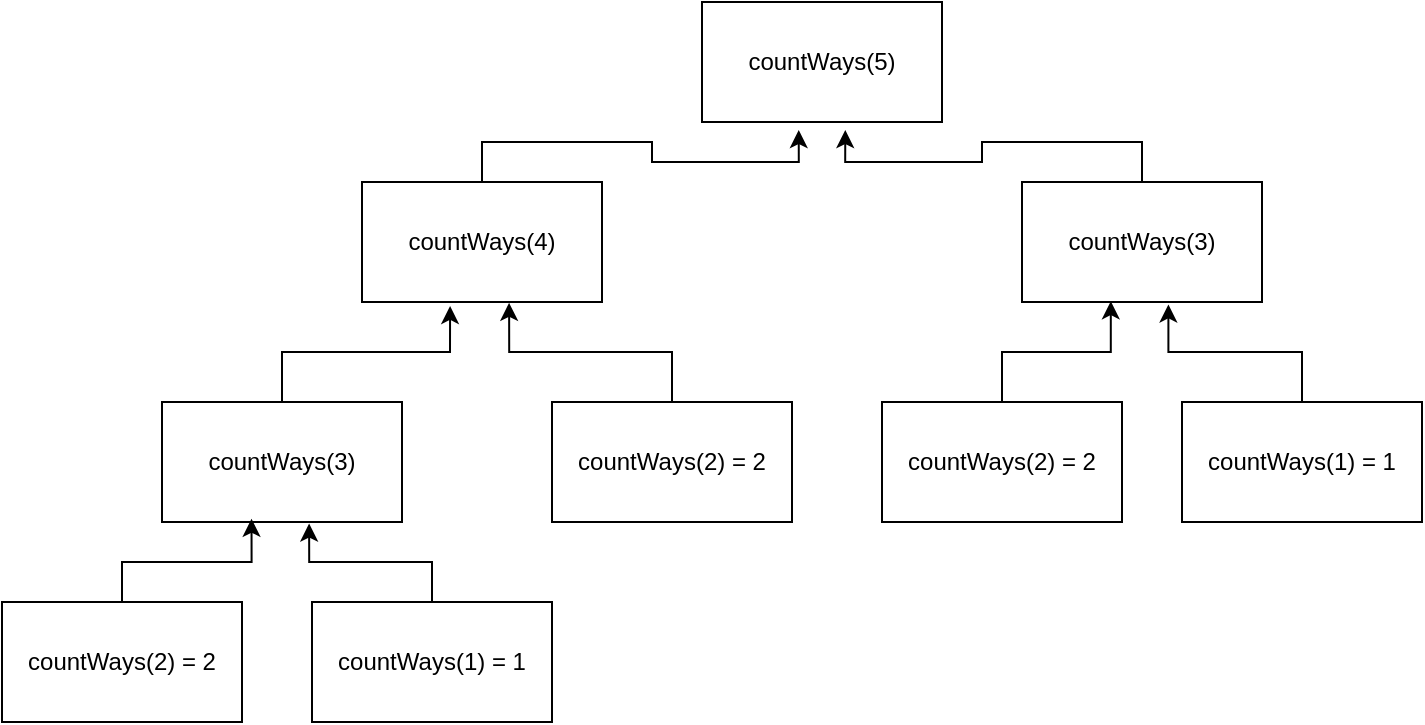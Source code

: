 <mxfile version="22.1.0" type="onedrive">
  <diagram name="Page-1" id="9UmCCNONciTO89qW8ZCM">
    <mxGraphModel dx="1002" dy="535" grid="1" gridSize="10" guides="1" tooltips="1" connect="1" arrows="1" fold="1" page="1" pageScale="1" pageWidth="850" pageHeight="1100" math="0" shadow="0">
      <root>
        <mxCell id="0" />
        <mxCell id="1" parent="0" />
        <mxCell id="c7hQfjk5fI3SSIWY_mbh-1" value="countWays(5)" style="rounded=0;whiteSpace=wrap;html=1;" parent="1" vertex="1">
          <mxGeometry x="380" y="30" width="120" height="60" as="geometry" />
        </mxCell>
        <mxCell id="c7hQfjk5fI3SSIWY_mbh-2" value="countWays(4)" style="rounded=0;whiteSpace=wrap;html=1;" parent="1" vertex="1">
          <mxGeometry x="210" y="120" width="120" height="60" as="geometry" />
        </mxCell>
        <mxCell id="c7hQfjk5fI3SSIWY_mbh-3" value="countWays(3)" style="rounded=0;whiteSpace=wrap;html=1;" parent="1" vertex="1">
          <mxGeometry x="540" y="120" width="120" height="60" as="geometry" />
        </mxCell>
        <mxCell id="c7hQfjk5fI3SSIWY_mbh-12" value="countWays(3)" style="rounded=0;whiteSpace=wrap;html=1;" parent="1" vertex="1">
          <mxGeometry x="110" y="230" width="120" height="60" as="geometry" />
        </mxCell>
        <mxCell id="c7hQfjk5fI3SSIWY_mbh-13" value="countWays(2) = 2" style="rounded=0;whiteSpace=wrap;html=1;" parent="1" vertex="1">
          <mxGeometry x="305" y="230" width="120" height="60" as="geometry" />
        </mxCell>
        <mxCell id="c7hQfjk5fI3SSIWY_mbh-14" value="countWays(2) = 2" style="rounded=0;whiteSpace=wrap;html=1;" parent="1" vertex="1">
          <mxGeometry x="470" y="230" width="120" height="60" as="geometry" />
        </mxCell>
        <mxCell id="c7hQfjk5fI3SSIWY_mbh-15" value="countWays(1) = 1" style="rounded=0;whiteSpace=wrap;html=1;" parent="1" vertex="1">
          <mxGeometry x="620" y="230" width="120" height="60" as="geometry" />
        </mxCell>
        <mxCell id="c7hQfjk5fI3SSIWY_mbh-16" value="countWays(2) = 2" style="rounded=0;whiteSpace=wrap;html=1;" parent="1" vertex="1">
          <mxGeometry x="30" y="330" width="120" height="60" as="geometry" />
        </mxCell>
        <mxCell id="c7hQfjk5fI3SSIWY_mbh-17" value="countWays(1) = 1" style="rounded=0;whiteSpace=wrap;html=1;" parent="1" vertex="1">
          <mxGeometry x="185" y="330" width="120" height="60" as="geometry" />
        </mxCell>
        <mxCell id="UmGXJjKOvgpPEt8MsJDT-4" style="edgeStyle=orthogonalEdgeStyle;rounded=0;orthogonalLoop=1;jettySize=auto;html=1;exitX=0.5;exitY=0;exitDx=0;exitDy=0;entryX=0.613;entryY=1.007;entryDx=0;entryDy=0;entryPerimeter=0;" edge="1" parent="1" source="c7hQfjk5fI3SSIWY_mbh-13" target="c7hQfjk5fI3SSIWY_mbh-2">
          <mxGeometry relative="1" as="geometry" />
        </mxCell>
        <mxCell id="UmGXJjKOvgpPEt8MsJDT-5" style="edgeStyle=orthogonalEdgeStyle;rounded=0;orthogonalLoop=1;jettySize=auto;html=1;exitX=0.5;exitY=0;exitDx=0;exitDy=0;entryX=0.367;entryY=1.033;entryDx=0;entryDy=0;entryPerimeter=0;" edge="1" parent="1" source="c7hQfjk5fI3SSIWY_mbh-12" target="c7hQfjk5fI3SSIWY_mbh-2">
          <mxGeometry relative="1" as="geometry" />
        </mxCell>
        <mxCell id="UmGXJjKOvgpPEt8MsJDT-6" style="edgeStyle=orthogonalEdgeStyle;rounded=0;orthogonalLoop=1;jettySize=auto;html=1;exitX=0.5;exitY=0;exitDx=0;exitDy=0;entryX=0.373;entryY=0.973;entryDx=0;entryDy=0;entryPerimeter=0;" edge="1" parent="1" source="c7hQfjk5fI3SSIWY_mbh-16" target="c7hQfjk5fI3SSIWY_mbh-12">
          <mxGeometry relative="1" as="geometry" />
        </mxCell>
        <mxCell id="UmGXJjKOvgpPEt8MsJDT-7" style="edgeStyle=orthogonalEdgeStyle;rounded=0;orthogonalLoop=1;jettySize=auto;html=1;exitX=0.5;exitY=0;exitDx=0;exitDy=0;entryX=0.613;entryY=1.013;entryDx=0;entryDy=0;entryPerimeter=0;" edge="1" parent="1" source="c7hQfjk5fI3SSIWY_mbh-17" target="c7hQfjk5fI3SSIWY_mbh-12">
          <mxGeometry relative="1" as="geometry" />
        </mxCell>
        <mxCell id="UmGXJjKOvgpPEt8MsJDT-8" style="edgeStyle=orthogonalEdgeStyle;rounded=0;orthogonalLoop=1;jettySize=auto;html=1;exitX=0.5;exitY=0;exitDx=0;exitDy=0;entryX=0.403;entryY=1.067;entryDx=0;entryDy=0;entryPerimeter=0;" edge="1" parent="1" source="c7hQfjk5fI3SSIWY_mbh-2" target="c7hQfjk5fI3SSIWY_mbh-1">
          <mxGeometry relative="1" as="geometry" />
        </mxCell>
        <mxCell id="UmGXJjKOvgpPEt8MsJDT-9" style="edgeStyle=orthogonalEdgeStyle;rounded=0;orthogonalLoop=1;jettySize=auto;html=1;exitX=0.5;exitY=0;exitDx=0;exitDy=0;entryX=0.597;entryY=1.067;entryDx=0;entryDy=0;entryPerimeter=0;" edge="1" parent="1" source="c7hQfjk5fI3SSIWY_mbh-3" target="c7hQfjk5fI3SSIWY_mbh-1">
          <mxGeometry relative="1" as="geometry" />
        </mxCell>
        <mxCell id="UmGXJjKOvgpPEt8MsJDT-10" style="edgeStyle=orthogonalEdgeStyle;rounded=0;orthogonalLoop=1;jettySize=auto;html=1;exitX=0.5;exitY=0;exitDx=0;exitDy=0;entryX=0.37;entryY=0.993;entryDx=0;entryDy=0;entryPerimeter=0;" edge="1" parent="1" source="c7hQfjk5fI3SSIWY_mbh-14" target="c7hQfjk5fI3SSIWY_mbh-3">
          <mxGeometry relative="1" as="geometry" />
        </mxCell>
        <mxCell id="UmGXJjKOvgpPEt8MsJDT-11" style="edgeStyle=orthogonalEdgeStyle;rounded=0;orthogonalLoop=1;jettySize=auto;html=1;exitX=0.5;exitY=0;exitDx=0;exitDy=0;entryX=0.61;entryY=1.02;entryDx=0;entryDy=0;entryPerimeter=0;" edge="1" parent="1" source="c7hQfjk5fI3SSIWY_mbh-15" target="c7hQfjk5fI3SSIWY_mbh-3">
          <mxGeometry relative="1" as="geometry" />
        </mxCell>
      </root>
    </mxGraphModel>
  </diagram>
</mxfile>
